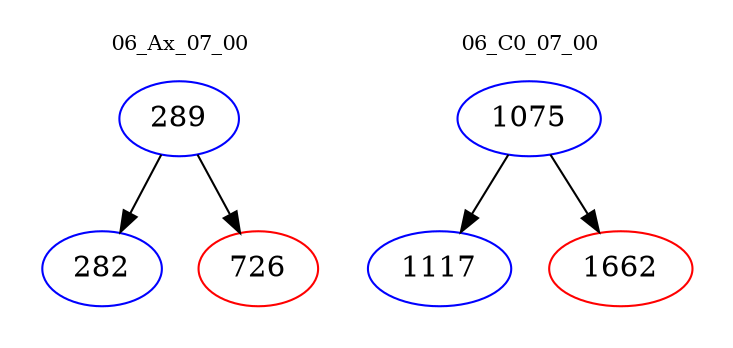 digraph{
subgraph cluster_0 {
color = white
label = "06_Ax_07_00";
fontsize=10;
T0_289 [label="289", color="blue"]
T0_289 -> T0_282 [color="black"]
T0_282 [label="282", color="blue"]
T0_289 -> T0_726 [color="black"]
T0_726 [label="726", color="red"]
}
subgraph cluster_1 {
color = white
label = "06_C0_07_00";
fontsize=10;
T1_1075 [label="1075", color="blue"]
T1_1075 -> T1_1117 [color="black"]
T1_1117 [label="1117", color="blue"]
T1_1075 -> T1_1662 [color="black"]
T1_1662 [label="1662", color="red"]
}
}
